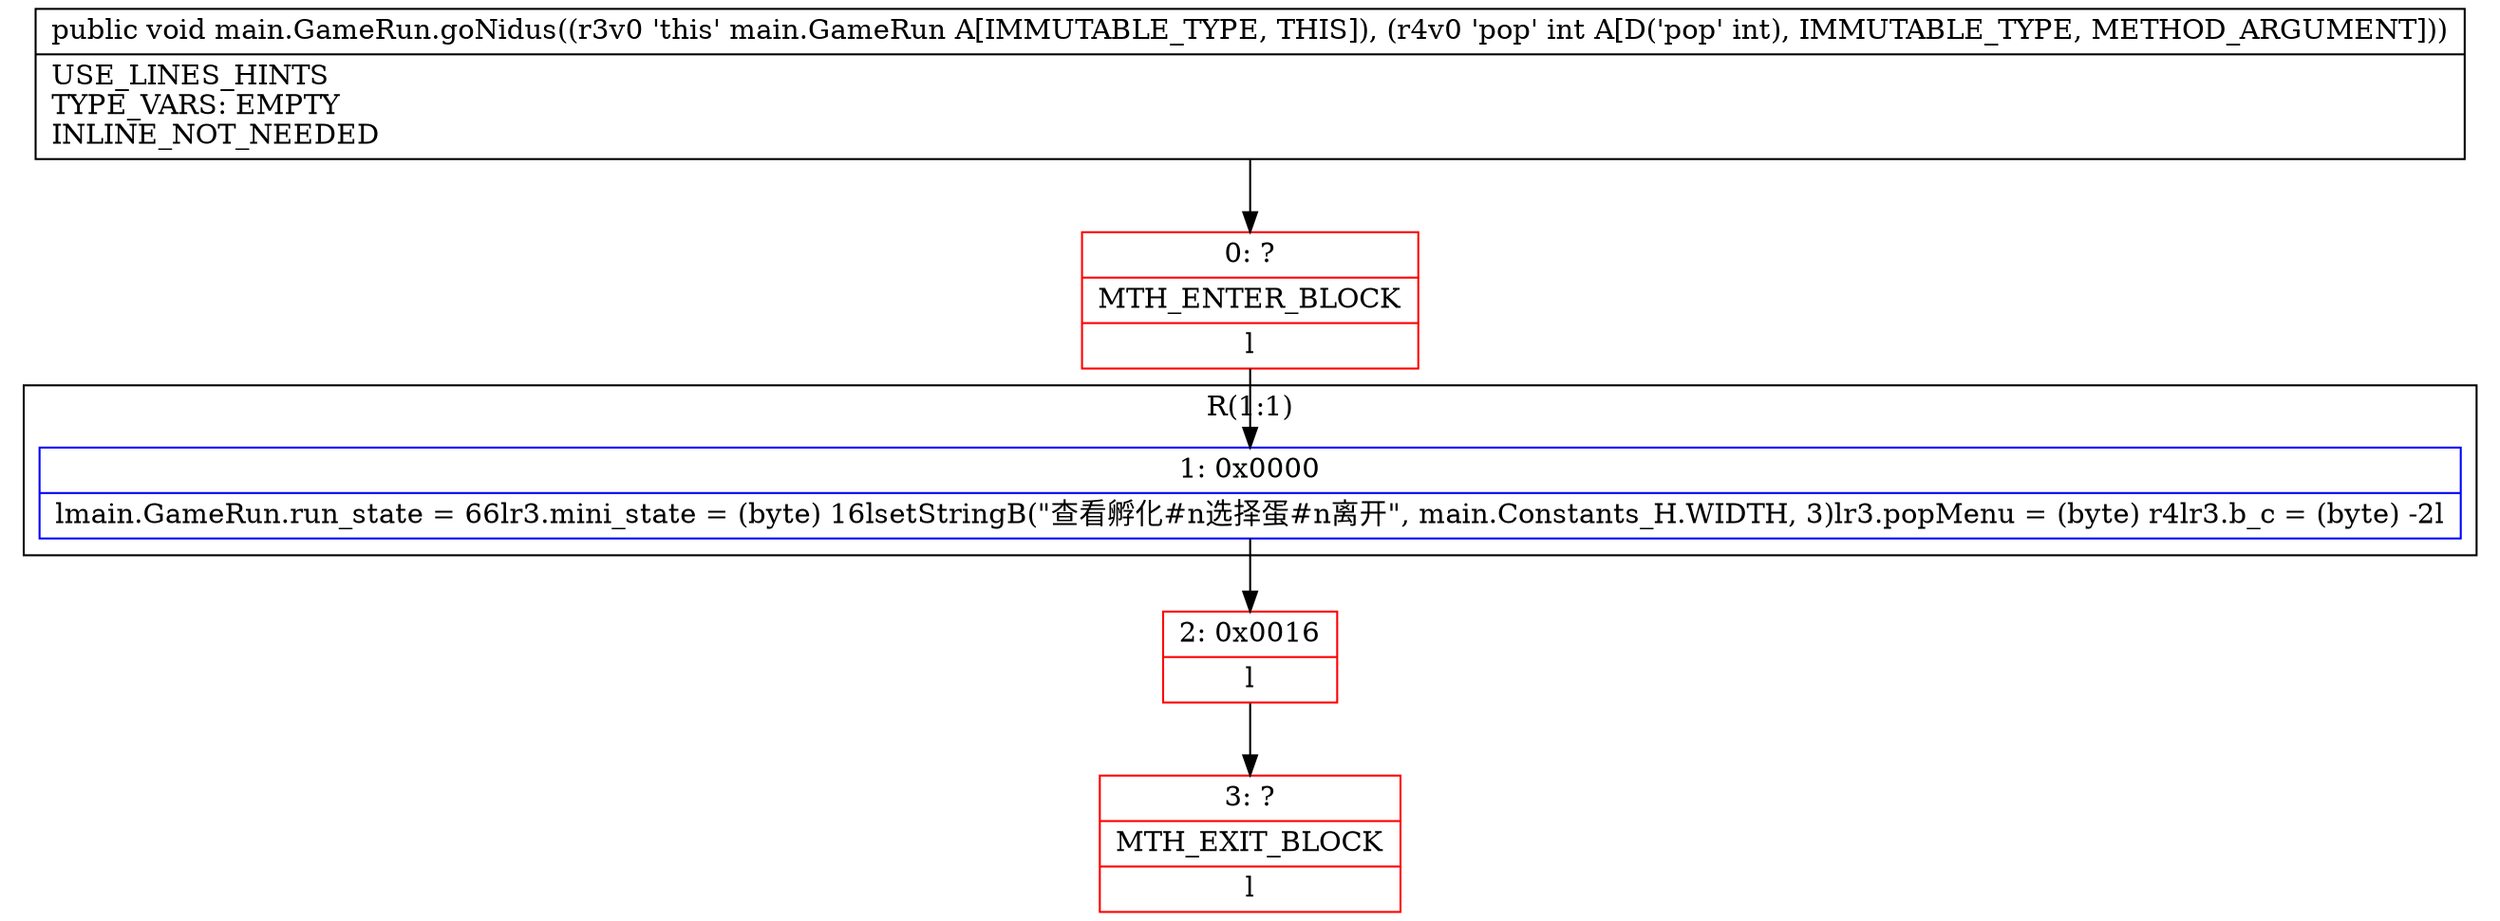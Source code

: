 digraph "CFG formain.GameRun.goNidus(I)V" {
subgraph cluster_Region_346750760 {
label = "R(1:1)";
node [shape=record,color=blue];
Node_1 [shape=record,label="{1\:\ 0x0000|lmain.GameRun.run_state = 66lr3.mini_state = (byte) 16lsetStringB(\"查看孵化#n选择蛋#n离开\", main.Constants_H.WIDTH, 3)lr3.popMenu = (byte) r4lr3.b_c = (byte) \-2l}"];
}
Node_0 [shape=record,color=red,label="{0\:\ ?|MTH_ENTER_BLOCK\l|l}"];
Node_2 [shape=record,color=red,label="{2\:\ 0x0016|l}"];
Node_3 [shape=record,color=red,label="{3\:\ ?|MTH_EXIT_BLOCK\l|l}"];
MethodNode[shape=record,label="{public void main.GameRun.goNidus((r3v0 'this' main.GameRun A[IMMUTABLE_TYPE, THIS]), (r4v0 'pop' int A[D('pop' int), IMMUTABLE_TYPE, METHOD_ARGUMENT]))  | USE_LINES_HINTS\lTYPE_VARS: EMPTY\lINLINE_NOT_NEEDED\l}"];
MethodNode -> Node_0;
Node_1 -> Node_2;
Node_0 -> Node_1;
Node_2 -> Node_3;
}

